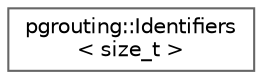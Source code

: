 digraph "Graphical Class Hierarchy"
{
 // LATEX_PDF_SIZE
  bgcolor="transparent";
  edge [fontname=Helvetica,fontsize=10,labelfontname=Helvetica,labelfontsize=10];
  node [fontname=Helvetica,fontsize=10,shape=box,height=0.2,width=0.4];
  rankdir="LR";
  Node0 [id="Node000000",label="pgrouting::Identifiers\l\< size_t \>",height=0.2,width=0.4,color="grey40", fillcolor="white", style="filled",URL="$classpgrouting_1_1Identifiers.html",tooltip=" "];
}
